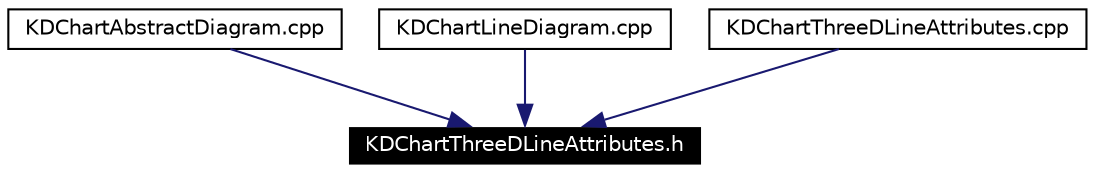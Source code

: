 digraph G
{
  edge [fontname="Helvetica",fontsize=10,labelfontname="Helvetica",labelfontsize=10];
  node [fontname="Helvetica",fontsize=10,shape=record];
  Node3184 [label="KDChartThreeDLineAttributes.h",height=0.2,width=0.4,color="white", fillcolor="black", style="filled" fontcolor="white"];
  Node3185 -> Node3184 [color="midnightblue",fontsize=10,style="solid",fontname="Helvetica"];
  Node3185 [label="KDChartAbstractDiagram.cpp",height=0.2,width=0.4,color="black",URL="$_k_d_chart_abstract_diagram_8cpp.html"];
  Node3186 -> Node3184 [color="midnightblue",fontsize=10,style="solid",fontname="Helvetica"];
  Node3186 [label="KDChartLineDiagram.cpp",height=0.2,width=0.4,color="black",URL="$_k_d_chart_line_diagram_8cpp.html"];
  Node3187 -> Node3184 [color="midnightblue",fontsize=10,style="solid",fontname="Helvetica"];
  Node3187 [label="KDChartThreeDLineAttributes.cpp",height=0.2,width=0.4,color="black",URL="$_k_d_chart_three_d_line_attributes_8cpp.html"];
}
